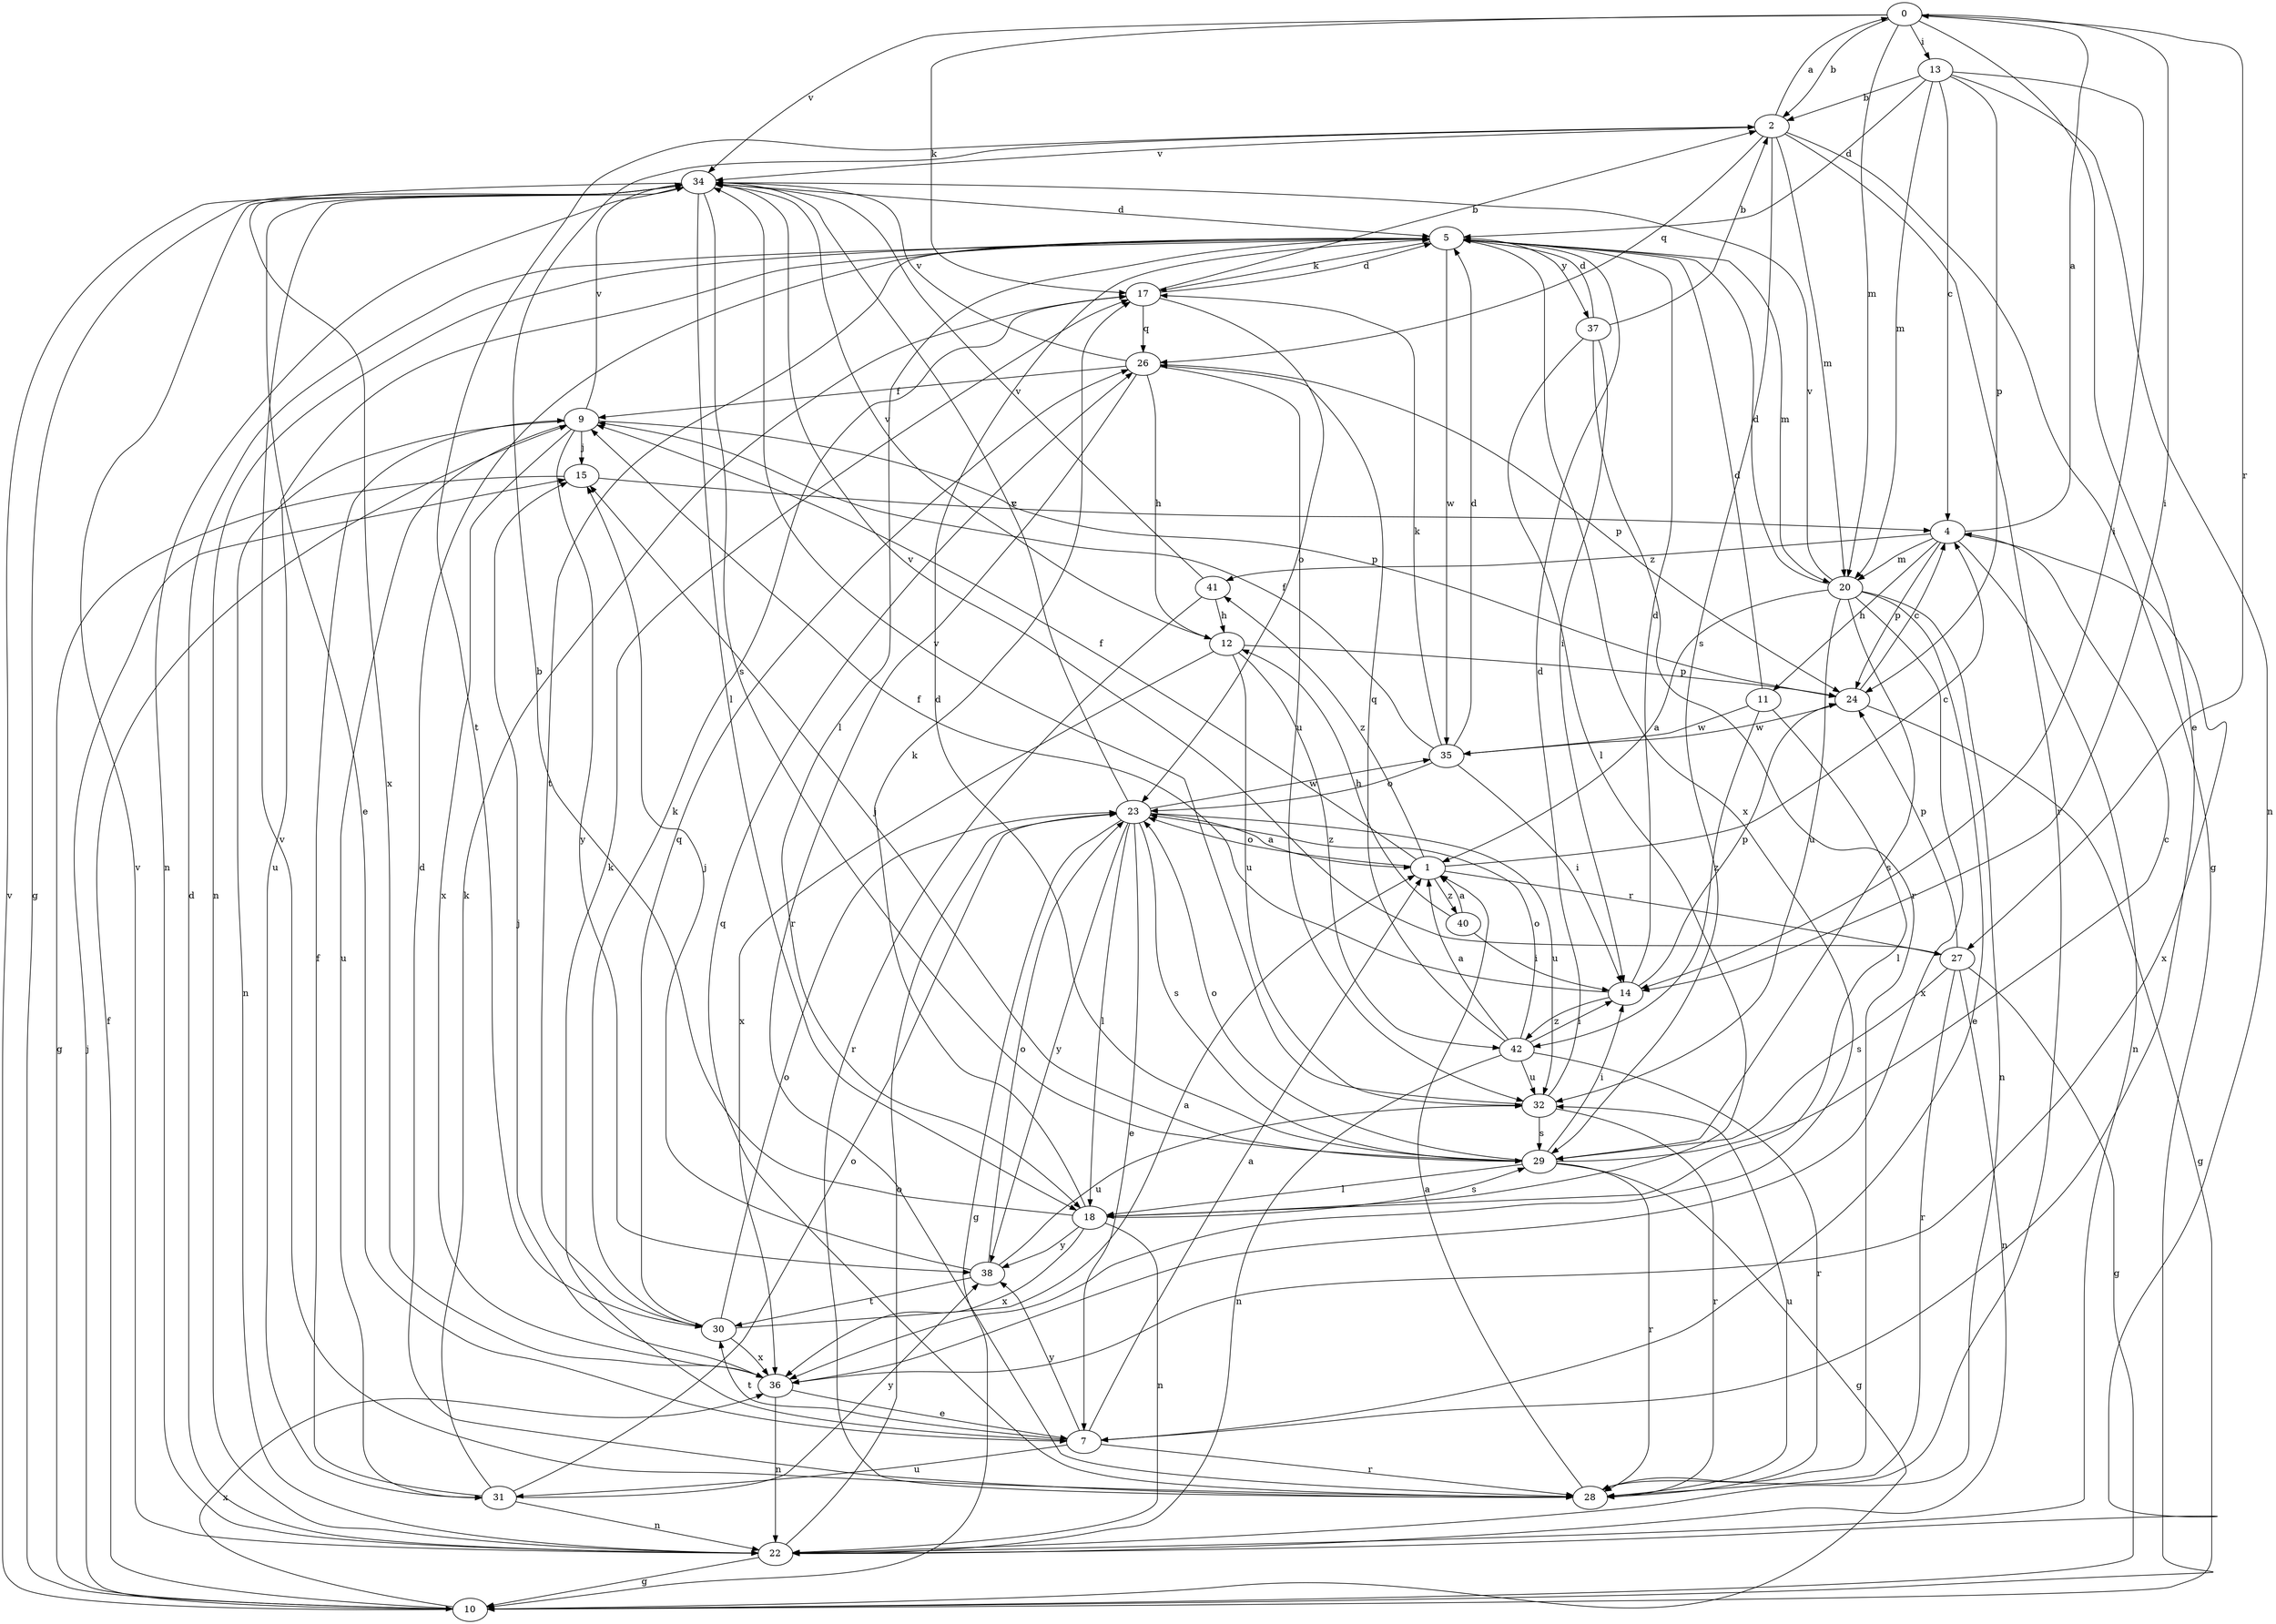 strict digraph  {
0;
1;
2;
4;
5;
7;
9;
10;
11;
12;
13;
14;
15;
17;
18;
20;
22;
23;
24;
26;
27;
28;
29;
30;
31;
32;
34;
35;
36;
37;
38;
40;
41;
42;
0 -> 2  [label=b];
0 -> 7  [label=e];
0 -> 13  [label=i];
0 -> 14  [label=i];
0 -> 17  [label=k];
0 -> 20  [label=m];
0 -> 27  [label=r];
0 -> 34  [label=v];
1 -> 4  [label=c];
1 -> 9  [label=f];
1 -> 23  [label=o];
1 -> 27  [label=r];
1 -> 40  [label=z];
1 -> 41  [label=z];
2 -> 0  [label=a];
2 -> 10  [label=g];
2 -> 20  [label=m];
2 -> 26  [label=q];
2 -> 28  [label=r];
2 -> 29  [label=s];
2 -> 30  [label=t];
2 -> 34  [label=v];
4 -> 0  [label=a];
4 -> 11  [label=h];
4 -> 20  [label=m];
4 -> 22  [label=n];
4 -> 24  [label=p];
4 -> 36  [label=x];
4 -> 41  [label=z];
5 -> 17  [label=k];
5 -> 18  [label=l];
5 -> 20  [label=m];
5 -> 22  [label=n];
5 -> 30  [label=t];
5 -> 31  [label=u];
5 -> 35  [label=w];
5 -> 36  [label=x];
5 -> 37  [label=y];
7 -> 1  [label=a];
7 -> 17  [label=k];
7 -> 28  [label=r];
7 -> 30  [label=t];
7 -> 31  [label=u];
7 -> 38  [label=y];
9 -> 15  [label=j];
9 -> 22  [label=n];
9 -> 24  [label=p];
9 -> 31  [label=u];
9 -> 34  [label=v];
9 -> 36  [label=x];
9 -> 38  [label=y];
10 -> 9  [label=f];
10 -> 15  [label=j];
10 -> 34  [label=v];
10 -> 36  [label=x];
11 -> 5  [label=d];
11 -> 18  [label=l];
11 -> 35  [label=w];
11 -> 42  [label=z];
12 -> 24  [label=p];
12 -> 32  [label=u];
12 -> 34  [label=v];
12 -> 36  [label=x];
12 -> 42  [label=z];
13 -> 2  [label=b];
13 -> 4  [label=c];
13 -> 5  [label=d];
13 -> 14  [label=i];
13 -> 20  [label=m];
13 -> 22  [label=n];
13 -> 24  [label=p];
14 -> 5  [label=d];
14 -> 9  [label=f];
14 -> 24  [label=p];
14 -> 42  [label=z];
15 -> 4  [label=c];
15 -> 10  [label=g];
17 -> 2  [label=b];
17 -> 5  [label=d];
17 -> 23  [label=o];
17 -> 26  [label=q];
18 -> 2  [label=b];
18 -> 17  [label=k];
18 -> 22  [label=n];
18 -> 29  [label=s];
18 -> 36  [label=x];
18 -> 38  [label=y];
20 -> 1  [label=a];
20 -> 5  [label=d];
20 -> 7  [label=e];
20 -> 22  [label=n];
20 -> 29  [label=s];
20 -> 32  [label=u];
20 -> 34  [label=v];
20 -> 36  [label=x];
22 -> 5  [label=d];
22 -> 10  [label=g];
22 -> 23  [label=o];
22 -> 34  [label=v];
23 -> 1  [label=a];
23 -> 7  [label=e];
23 -> 10  [label=g];
23 -> 18  [label=l];
23 -> 29  [label=s];
23 -> 32  [label=u];
23 -> 34  [label=v];
23 -> 35  [label=w];
23 -> 38  [label=y];
24 -> 4  [label=c];
24 -> 10  [label=g];
24 -> 35  [label=w];
26 -> 9  [label=f];
26 -> 12  [label=h];
26 -> 24  [label=p];
26 -> 28  [label=r];
26 -> 32  [label=u];
26 -> 34  [label=v];
27 -> 10  [label=g];
27 -> 22  [label=n];
27 -> 24  [label=p];
27 -> 28  [label=r];
27 -> 29  [label=s];
27 -> 34  [label=v];
28 -> 1  [label=a];
28 -> 5  [label=d];
28 -> 26  [label=q];
28 -> 32  [label=u];
28 -> 34  [label=v];
29 -> 4  [label=c];
29 -> 5  [label=d];
29 -> 10  [label=g];
29 -> 14  [label=i];
29 -> 15  [label=j];
29 -> 18  [label=l];
29 -> 23  [label=o];
29 -> 28  [label=r];
30 -> 1  [label=a];
30 -> 17  [label=k];
30 -> 23  [label=o];
30 -> 26  [label=q];
30 -> 36  [label=x];
31 -> 9  [label=f];
31 -> 17  [label=k];
31 -> 22  [label=n];
31 -> 23  [label=o];
31 -> 38  [label=y];
32 -> 5  [label=d];
32 -> 28  [label=r];
32 -> 29  [label=s];
32 -> 34  [label=v];
34 -> 5  [label=d];
34 -> 7  [label=e];
34 -> 10  [label=g];
34 -> 18  [label=l];
34 -> 22  [label=n];
34 -> 29  [label=s];
34 -> 36  [label=x];
35 -> 5  [label=d];
35 -> 9  [label=f];
35 -> 14  [label=i];
35 -> 17  [label=k];
35 -> 23  [label=o];
36 -> 7  [label=e];
36 -> 15  [label=j];
36 -> 22  [label=n];
37 -> 2  [label=b];
37 -> 5  [label=d];
37 -> 14  [label=i];
37 -> 18  [label=l];
37 -> 28  [label=r];
38 -> 15  [label=j];
38 -> 23  [label=o];
38 -> 30  [label=t];
38 -> 32  [label=u];
40 -> 1  [label=a];
40 -> 12  [label=h];
40 -> 14  [label=i];
41 -> 12  [label=h];
41 -> 28  [label=r];
41 -> 34  [label=v];
42 -> 1  [label=a];
42 -> 14  [label=i];
42 -> 22  [label=n];
42 -> 23  [label=o];
42 -> 26  [label=q];
42 -> 28  [label=r];
42 -> 32  [label=u];
}

